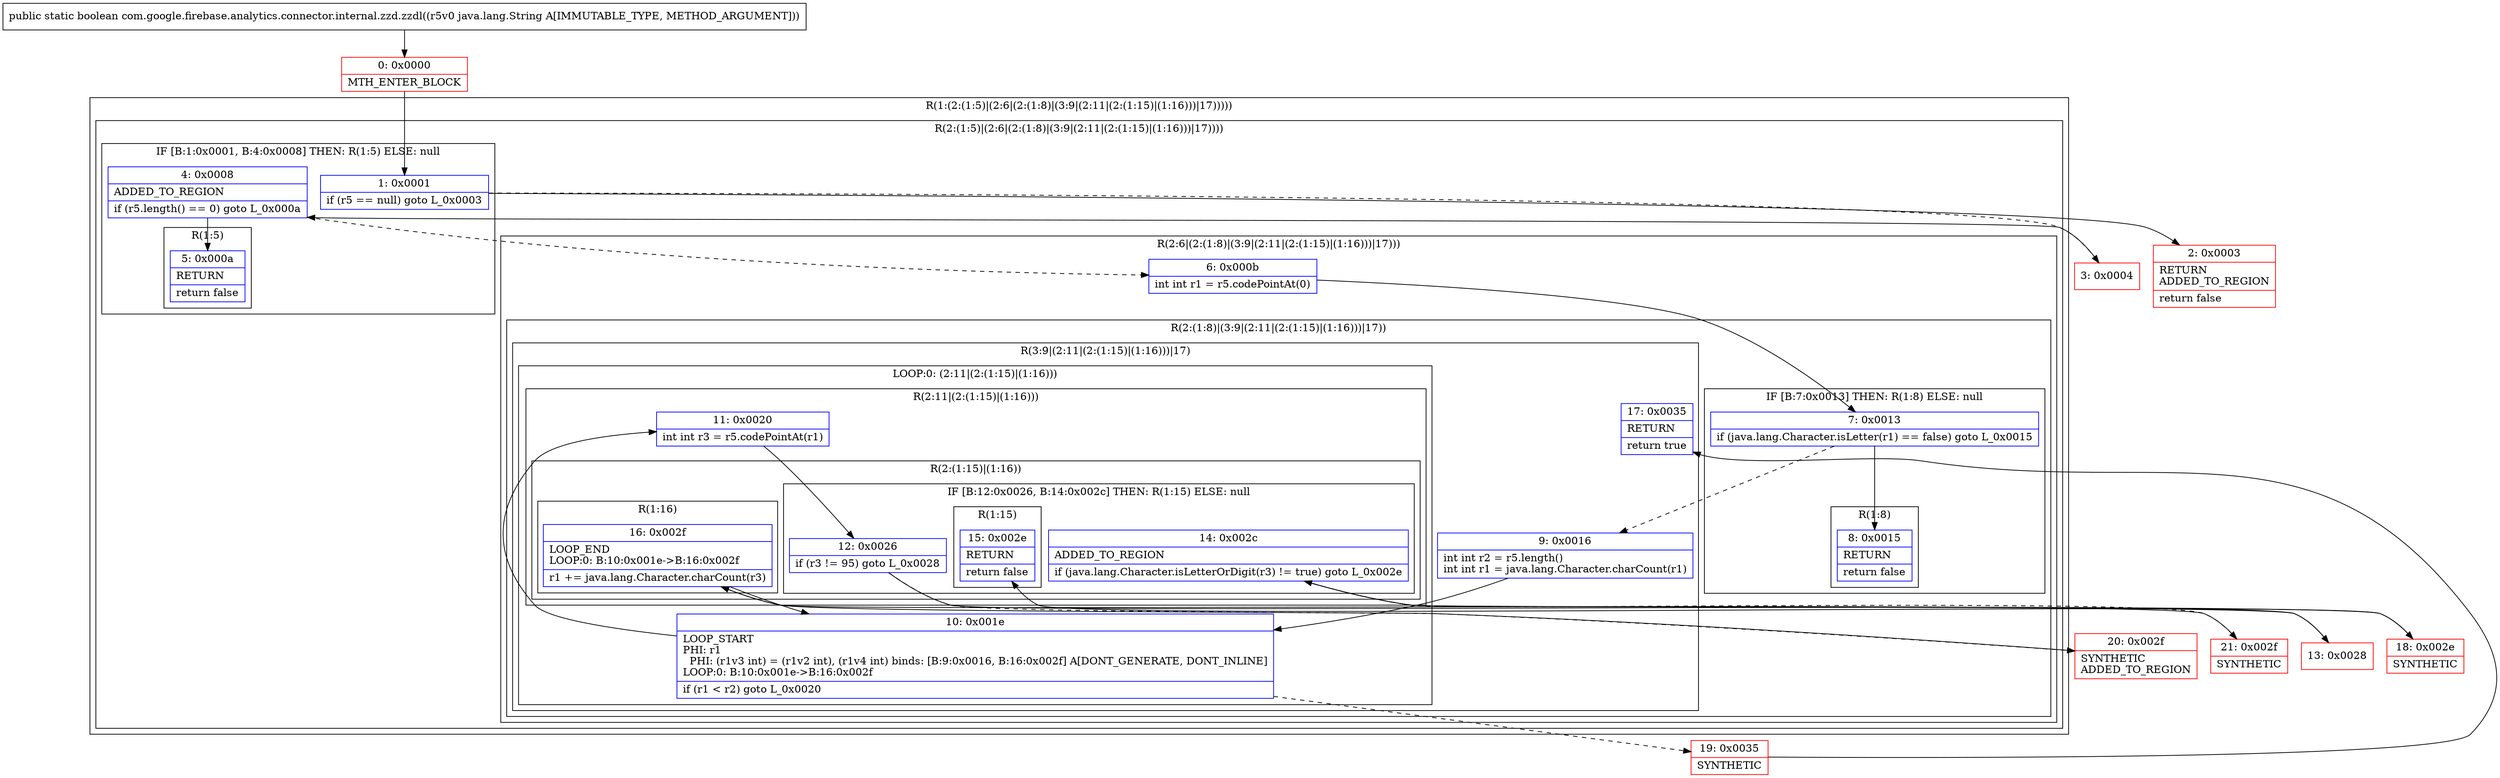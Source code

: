 digraph "CFG forcom.google.firebase.analytics.connector.internal.zzd.zzdl(Ljava\/lang\/String;)Z" {
subgraph cluster_Region_1367793482 {
label = "R(1:(2:(1:5)|(2:6|(2:(1:8)|(3:9|(2:11|(2:(1:15)|(1:16)))|17)))))";
node [shape=record,color=blue];
subgraph cluster_Region_362563354 {
label = "R(2:(1:5)|(2:6|(2:(1:8)|(3:9|(2:11|(2:(1:15)|(1:16)))|17))))";
node [shape=record,color=blue];
subgraph cluster_IfRegion_341539140 {
label = "IF [B:1:0x0001, B:4:0x0008] THEN: R(1:5) ELSE: null";
node [shape=record,color=blue];
Node_1 [shape=record,label="{1\:\ 0x0001|if (r5 == null) goto L_0x0003\l}"];
Node_4 [shape=record,label="{4\:\ 0x0008|ADDED_TO_REGION\l|if (r5.length() == 0) goto L_0x000a\l}"];
subgraph cluster_Region_983203031 {
label = "R(1:5)";
node [shape=record,color=blue];
Node_5 [shape=record,label="{5\:\ 0x000a|RETURN\l|return false\l}"];
}
}
subgraph cluster_Region_2081387769 {
label = "R(2:6|(2:(1:8)|(3:9|(2:11|(2:(1:15)|(1:16)))|17)))";
node [shape=record,color=blue];
Node_6 [shape=record,label="{6\:\ 0x000b|int int r1 = r5.codePointAt(0)\l}"];
subgraph cluster_Region_1560385601 {
label = "R(2:(1:8)|(3:9|(2:11|(2:(1:15)|(1:16)))|17))";
node [shape=record,color=blue];
subgraph cluster_IfRegion_1355212988 {
label = "IF [B:7:0x0013] THEN: R(1:8) ELSE: null";
node [shape=record,color=blue];
Node_7 [shape=record,label="{7\:\ 0x0013|if (java.lang.Character.isLetter(r1) == false) goto L_0x0015\l}"];
subgraph cluster_Region_710058092 {
label = "R(1:8)";
node [shape=record,color=blue];
Node_8 [shape=record,label="{8\:\ 0x0015|RETURN\l|return false\l}"];
}
}
subgraph cluster_Region_1865177624 {
label = "R(3:9|(2:11|(2:(1:15)|(1:16)))|17)";
node [shape=record,color=blue];
Node_9 [shape=record,label="{9\:\ 0x0016|int int r2 = r5.length()\lint int r1 = java.lang.Character.charCount(r1)\l}"];
subgraph cluster_LoopRegion_372139728 {
label = "LOOP:0: (2:11|(2:(1:15)|(1:16)))";
node [shape=record,color=blue];
Node_10 [shape=record,label="{10\:\ 0x001e|LOOP_START\lPHI: r1 \l  PHI: (r1v3 int) = (r1v2 int), (r1v4 int) binds: [B:9:0x0016, B:16:0x002f] A[DONT_GENERATE, DONT_INLINE]\lLOOP:0: B:10:0x001e\-\>B:16:0x002f\l|if (r1 \< r2) goto L_0x0020\l}"];
subgraph cluster_Region_1994779076 {
label = "R(2:11|(2:(1:15)|(1:16)))";
node [shape=record,color=blue];
Node_11 [shape=record,label="{11\:\ 0x0020|int int r3 = r5.codePointAt(r1)\l}"];
subgraph cluster_Region_1703705915 {
label = "R(2:(1:15)|(1:16))";
node [shape=record,color=blue];
subgraph cluster_IfRegion_2073330074 {
label = "IF [B:12:0x0026, B:14:0x002c] THEN: R(1:15) ELSE: null";
node [shape=record,color=blue];
Node_12 [shape=record,label="{12\:\ 0x0026|if (r3 != 95) goto L_0x0028\l}"];
Node_14 [shape=record,label="{14\:\ 0x002c|ADDED_TO_REGION\l|if (java.lang.Character.isLetterOrDigit(r3) != true) goto L_0x002e\l}"];
subgraph cluster_Region_211409305 {
label = "R(1:15)";
node [shape=record,color=blue];
Node_15 [shape=record,label="{15\:\ 0x002e|RETURN\l|return false\l}"];
}
}
subgraph cluster_Region_285302864 {
label = "R(1:16)";
node [shape=record,color=blue];
Node_16 [shape=record,label="{16\:\ 0x002f|LOOP_END\lLOOP:0: B:10:0x001e\-\>B:16:0x002f\l|r1 += java.lang.Character.charCount(r3)\l}"];
}
}
}
}
Node_17 [shape=record,label="{17\:\ 0x0035|RETURN\l|return true\l}"];
}
}
}
}
}
Node_0 [shape=record,color=red,label="{0\:\ 0x0000|MTH_ENTER_BLOCK\l}"];
Node_2 [shape=record,color=red,label="{2\:\ 0x0003|RETURN\lADDED_TO_REGION\l|return false\l}"];
Node_3 [shape=record,color=red,label="{3\:\ 0x0004}"];
Node_13 [shape=record,color=red,label="{13\:\ 0x0028}"];
Node_18 [shape=record,color=red,label="{18\:\ 0x002e|SYNTHETIC\l}"];
Node_19 [shape=record,color=red,label="{19\:\ 0x0035|SYNTHETIC\l}"];
Node_20 [shape=record,color=red,label="{20\:\ 0x002f|SYNTHETIC\lADDED_TO_REGION\l}"];
Node_21 [shape=record,color=red,label="{21\:\ 0x002f|SYNTHETIC\l}"];
MethodNode[shape=record,label="{public static boolean com.google.firebase.analytics.connector.internal.zzd.zzdl((r5v0 java.lang.String A[IMMUTABLE_TYPE, METHOD_ARGUMENT])) }"];
MethodNode -> Node_0;
Node_1 -> Node_2;
Node_1 -> Node_3[style=dashed];
Node_4 -> Node_5;
Node_4 -> Node_6[style=dashed];
Node_6 -> Node_7;
Node_7 -> Node_8;
Node_7 -> Node_9[style=dashed];
Node_9 -> Node_10;
Node_10 -> Node_11;
Node_10 -> Node_19[style=dashed];
Node_11 -> Node_12;
Node_12 -> Node_13;
Node_12 -> Node_20[style=dashed];
Node_14 -> Node_18;
Node_14 -> Node_21[style=dashed];
Node_16 -> Node_10;
Node_0 -> Node_1;
Node_3 -> Node_4;
Node_13 -> Node_14;
Node_18 -> Node_15;
Node_19 -> Node_17;
Node_20 -> Node_16;
Node_21 -> Node_16;
}


